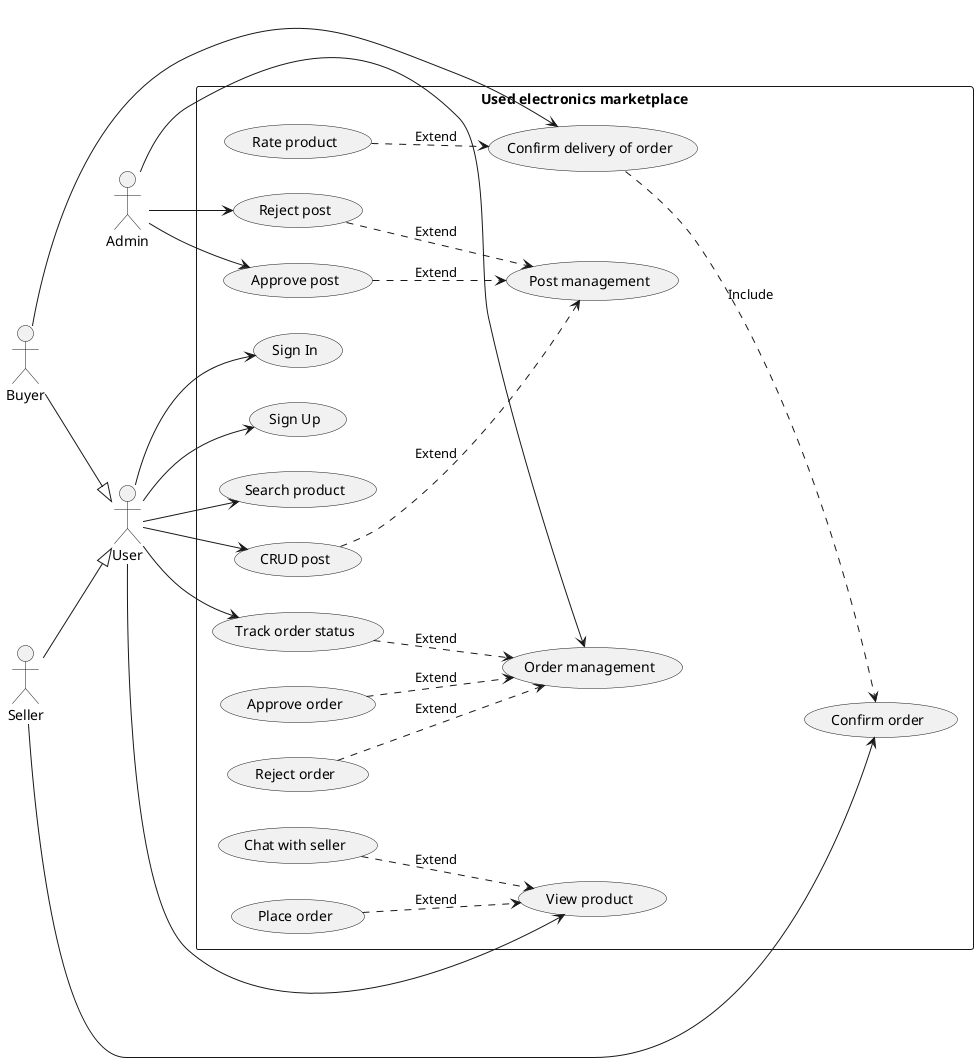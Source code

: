 @startuml
left to right direction
skinparam packageStyle rectangle
actor User
actor Admin
actor Buyer
actor Seller
rectangle "Used electronics marketplace" {
    User --> (Sign In)
    User --> (Sign Up)
    User --> (View product)
    User --> (Search product)
    (CRUD post) ..> (Post management): Extend
    (Approve post) ..> (Post management): Extend
    (Reject post) ..> (Post management): Extend
    (Chat with seller) ..> (View product): Extend
    (Place order) ..> (View product): Extend
    User --> (CRUD post)
    Admin --> (Approve post)
    Admin --> (Reject post)
    (Approve order) ..> (Order management): Extend
    (Reject order) ..> (Order management): Extend
    (Track order status) ..> (Order management): Extend
    Admin --> (Order management)
    User --> (Track order status)
    Buyer --> (Confirm delivery of order)
    (Rate product) ..> (Confirm delivery of order): Extend
    Seller --> (Confirm order)
    (Confirm delivery of order) ..> (Confirm order): Include
}

Buyer --|> User
Seller --|> User

@enduml